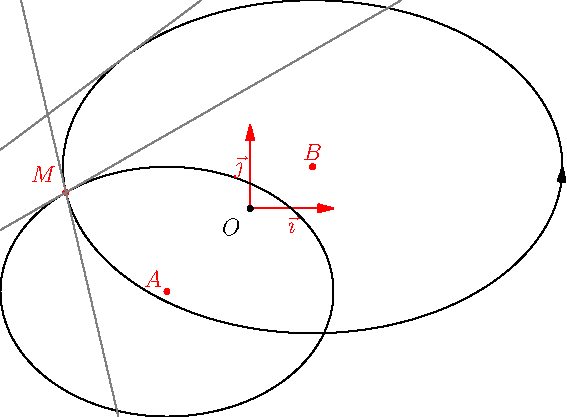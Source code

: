 import geometry;
size(10cm,0);

// currentcoordsys=cartesiansystem((0,0),i=(1,0.5),j=(-0.5,.75));
show(currentcoordsys, xpen=invisible);

point A=(-1,-1);
point B=(0.75,0.5);
dot("$A$",A,NW,red);
dot("$B$",B,N,red);

ellipse el1=ellipse(A,2,1.5);
ellipse el2=ellipse(B,3,2);
draw(el1);
draw(el2,Arrow);

point[] inter=intersectionpoints(el1,el2);
dot("$M$", inter[0], 2NW, red);

/*<asyxml><view file="modules/geometry.asy" type="line[]" signature="tangents(ellipse,point)"/></asyxml>*/
draw(tangents(el1,inter[0]), grey);
draw(tangents(el2,inter[0]), grey);

/*<asyxml><view file="modules/geometry.asy" type="line" signature="tangent(ellipse,abscissa)"/></asyxml>*/
draw(tangent(el2,angabscissa(90)), grey);

